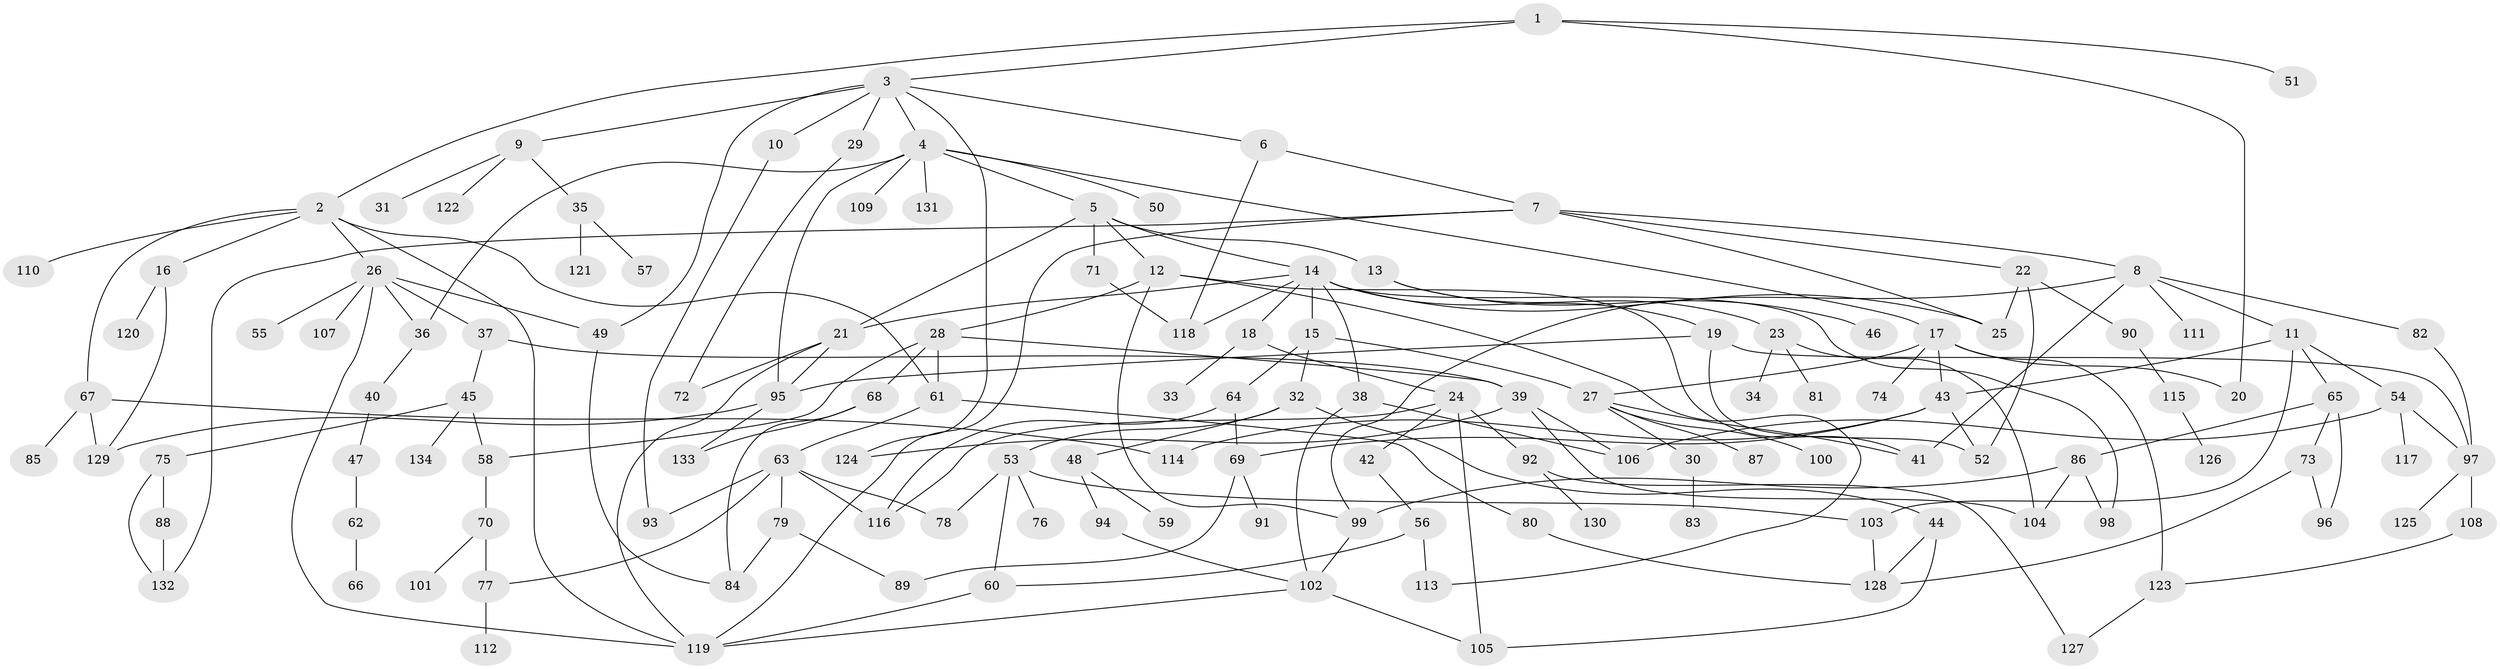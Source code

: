 // Generated by graph-tools (version 1.1) at 2025/34/03/09/25 02:34:22]
// undirected, 134 vertices, 196 edges
graph export_dot {
graph [start="1"]
  node [color=gray90,style=filled];
  1;
  2;
  3;
  4;
  5;
  6;
  7;
  8;
  9;
  10;
  11;
  12;
  13;
  14;
  15;
  16;
  17;
  18;
  19;
  20;
  21;
  22;
  23;
  24;
  25;
  26;
  27;
  28;
  29;
  30;
  31;
  32;
  33;
  34;
  35;
  36;
  37;
  38;
  39;
  40;
  41;
  42;
  43;
  44;
  45;
  46;
  47;
  48;
  49;
  50;
  51;
  52;
  53;
  54;
  55;
  56;
  57;
  58;
  59;
  60;
  61;
  62;
  63;
  64;
  65;
  66;
  67;
  68;
  69;
  70;
  71;
  72;
  73;
  74;
  75;
  76;
  77;
  78;
  79;
  80;
  81;
  82;
  83;
  84;
  85;
  86;
  87;
  88;
  89;
  90;
  91;
  92;
  93;
  94;
  95;
  96;
  97;
  98;
  99;
  100;
  101;
  102;
  103;
  104;
  105;
  106;
  107;
  108;
  109;
  110;
  111;
  112;
  113;
  114;
  115;
  116;
  117;
  118;
  119;
  120;
  121;
  122;
  123;
  124;
  125;
  126;
  127;
  128;
  129;
  130;
  131;
  132;
  133;
  134;
  1 -- 2;
  1 -- 3;
  1 -- 51;
  1 -- 20;
  2 -- 16;
  2 -- 26;
  2 -- 67;
  2 -- 110;
  2 -- 61;
  2 -- 119;
  3 -- 4;
  3 -- 6;
  3 -- 9;
  3 -- 10;
  3 -- 29;
  3 -- 49;
  3 -- 124;
  4 -- 5;
  4 -- 17;
  4 -- 50;
  4 -- 95;
  4 -- 109;
  4 -- 131;
  4 -- 36;
  5 -- 12;
  5 -- 13;
  5 -- 14;
  5 -- 21;
  5 -- 71;
  6 -- 7;
  6 -- 118;
  7 -- 8;
  7 -- 22;
  7 -- 25;
  7 -- 132;
  7 -- 119;
  8 -- 11;
  8 -- 82;
  8 -- 99;
  8 -- 111;
  8 -- 41;
  9 -- 31;
  9 -- 35;
  9 -- 122;
  10 -- 93;
  11 -- 54;
  11 -- 65;
  11 -- 103;
  11 -- 43;
  12 -- 28;
  12 -- 113;
  12 -- 99;
  12 -- 41;
  13 -- 23;
  13 -- 46;
  14 -- 15;
  14 -- 18;
  14 -- 19;
  14 -- 38;
  14 -- 98;
  14 -- 21;
  14 -- 118;
  14 -- 25;
  15 -- 27;
  15 -- 32;
  15 -- 64;
  16 -- 120;
  16 -- 129;
  17 -- 20;
  17 -- 43;
  17 -- 74;
  17 -- 123;
  17 -- 27;
  18 -- 24;
  18 -- 33;
  19 -- 95;
  19 -- 97;
  19 -- 52;
  21 -- 72;
  21 -- 119;
  21 -- 95;
  22 -- 52;
  22 -- 90;
  22 -- 25;
  23 -- 34;
  23 -- 81;
  23 -- 104;
  24 -- 42;
  24 -- 92;
  24 -- 105;
  24 -- 116;
  26 -- 36;
  26 -- 37;
  26 -- 55;
  26 -- 107;
  26 -- 119;
  26 -- 49;
  27 -- 30;
  27 -- 41;
  27 -- 87;
  27 -- 100;
  28 -- 61;
  28 -- 68;
  28 -- 39;
  28 -- 58;
  29 -- 72;
  30 -- 83;
  32 -- 44;
  32 -- 48;
  32 -- 53;
  35 -- 57;
  35 -- 121;
  36 -- 40;
  37 -- 39;
  37 -- 45;
  38 -- 102;
  38 -- 106;
  39 -- 124;
  39 -- 106;
  39 -- 104;
  40 -- 47;
  42 -- 56;
  43 -- 114;
  43 -- 52;
  43 -- 69;
  44 -- 128;
  44 -- 105;
  45 -- 58;
  45 -- 75;
  45 -- 134;
  47 -- 62;
  48 -- 59;
  48 -- 94;
  49 -- 84;
  53 -- 60;
  53 -- 76;
  53 -- 78;
  53 -- 103;
  54 -- 106;
  54 -- 117;
  54 -- 97;
  56 -- 113;
  56 -- 60;
  58 -- 70;
  60 -- 119;
  61 -- 63;
  61 -- 80;
  62 -- 66;
  63 -- 79;
  63 -- 77;
  63 -- 93;
  63 -- 116;
  63 -- 78;
  64 -- 69;
  64 -- 116;
  65 -- 73;
  65 -- 86;
  65 -- 96;
  67 -- 85;
  67 -- 114;
  67 -- 129;
  68 -- 84;
  68 -- 133;
  69 -- 91;
  69 -- 89;
  70 -- 77;
  70 -- 101;
  71 -- 118;
  73 -- 96;
  73 -- 128;
  75 -- 88;
  75 -- 132;
  77 -- 112;
  79 -- 84;
  79 -- 89;
  80 -- 128;
  82 -- 97;
  86 -- 99;
  86 -- 98;
  86 -- 104;
  88 -- 132;
  90 -- 115;
  92 -- 130;
  92 -- 127;
  94 -- 102;
  95 -- 129;
  95 -- 133;
  97 -- 108;
  97 -- 125;
  99 -- 102;
  102 -- 119;
  102 -- 105;
  103 -- 128;
  108 -- 123;
  115 -- 126;
  123 -- 127;
}

